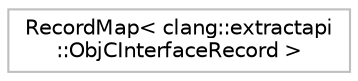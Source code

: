 digraph "Graphical Class Hierarchy"
{
 // LATEX_PDF_SIZE
  bgcolor="transparent";
  edge [fontname="Helvetica",fontsize="10",labelfontname="Helvetica",labelfontsize="10"];
  node [fontname="Helvetica",fontsize="10",shape=record];
  rankdir="LR";
  Node0 [label="RecordMap\< clang::extractapi\l::ObjCInterfaceRecord \>",height=0.2,width=0.4,color="grey75",tooltip=" "];
}
